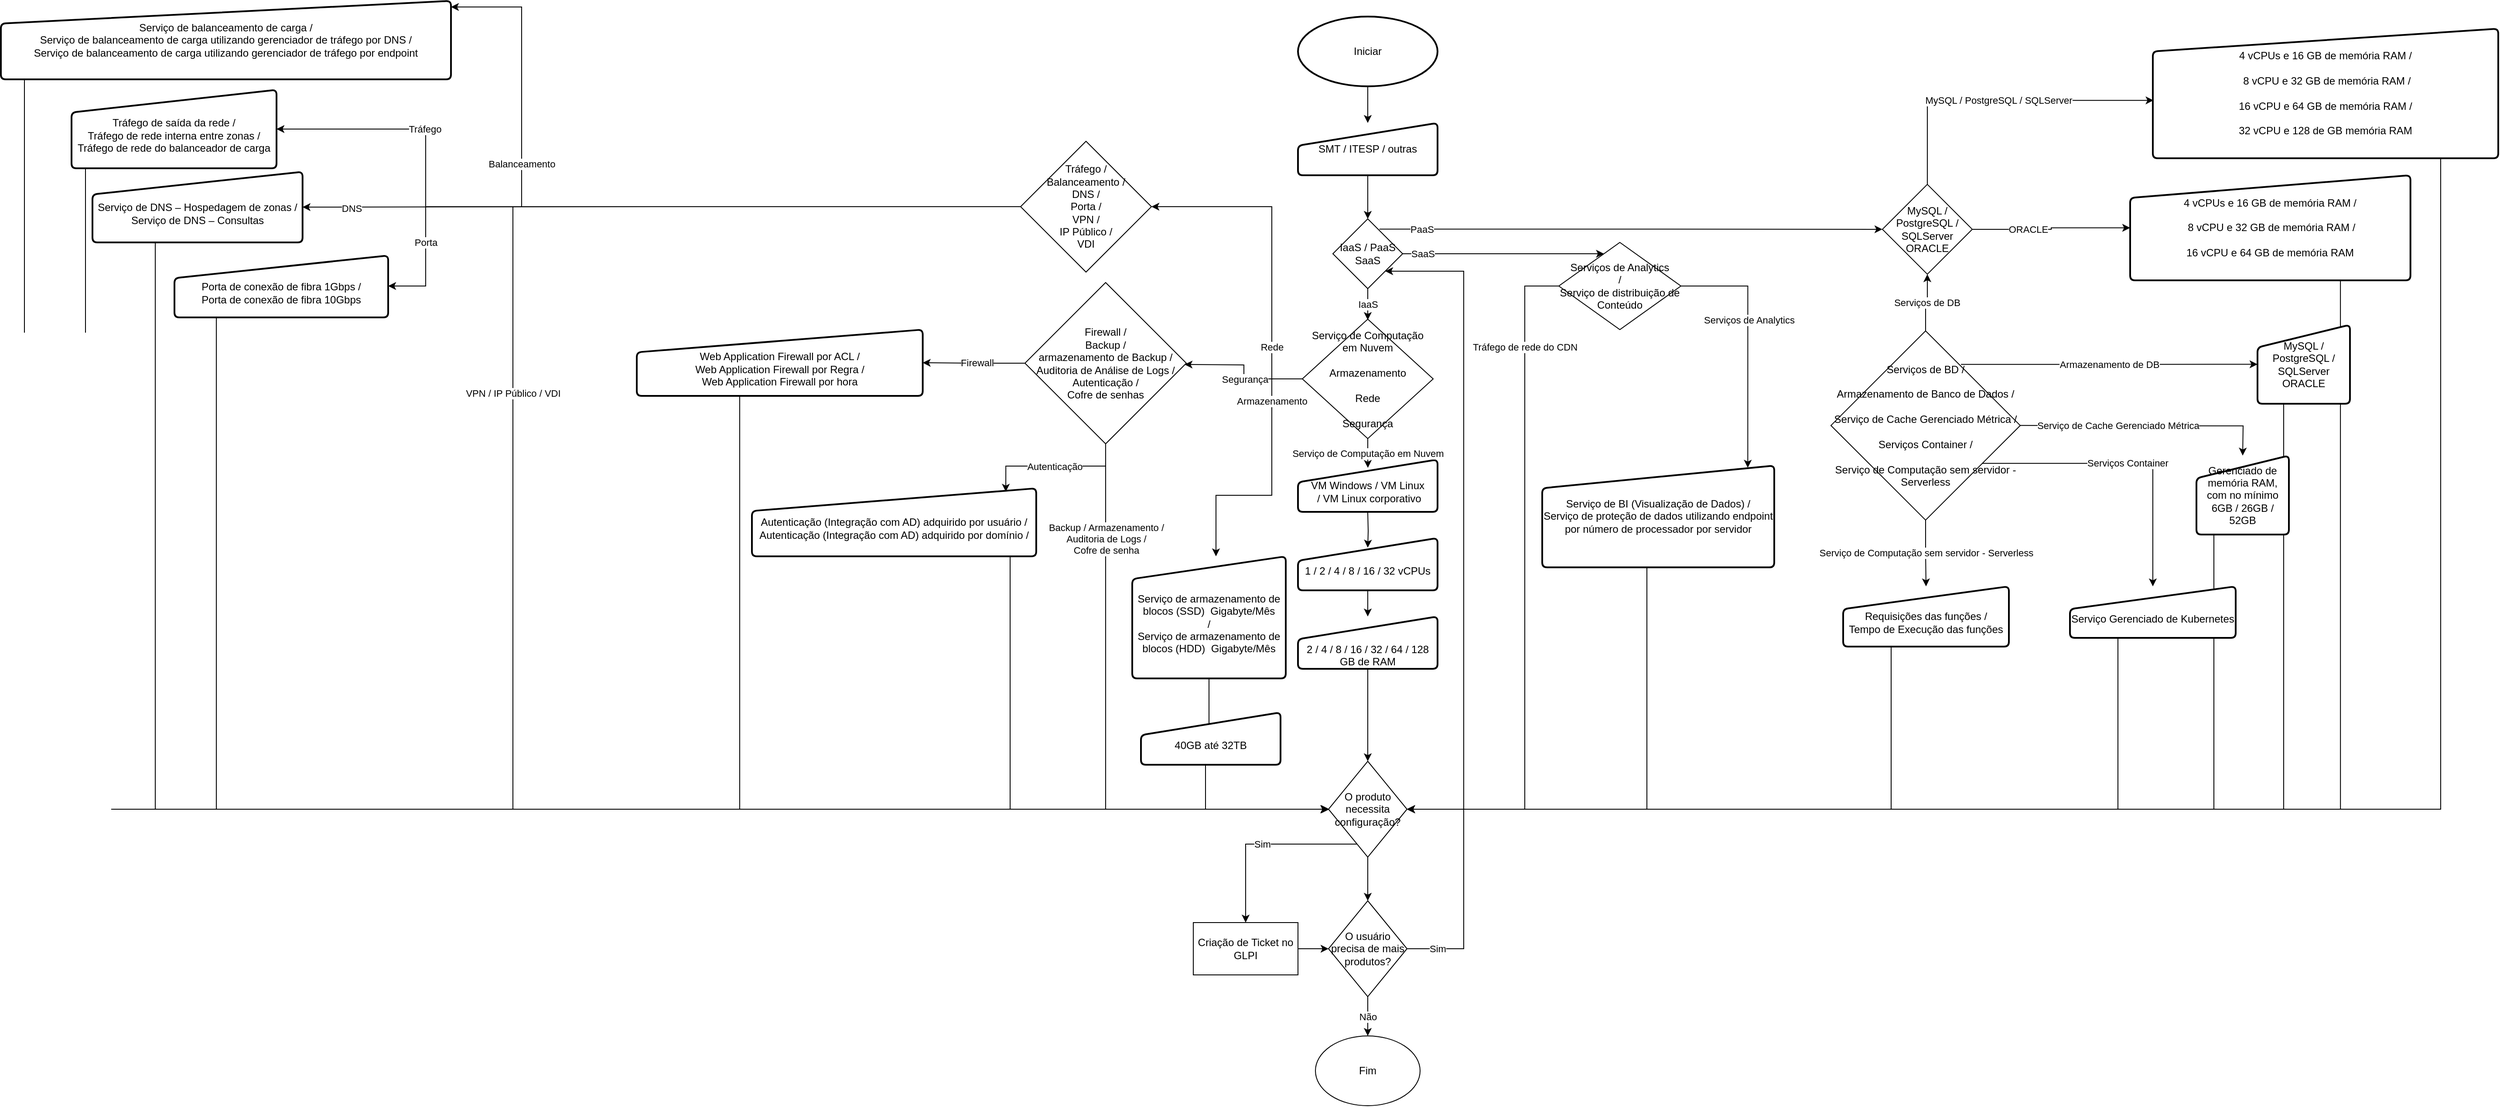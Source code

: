 <mxfile version="22.1.7" type="github">
  <diagram id="C5RBs43oDa-KdzZeNtuy" name="Page-1">
    <mxGraphModel dx="2196" dy="1460" grid="1" gridSize="10" guides="1" tooltips="1" connect="1" arrows="1" fold="1" page="1" pageScale="1" pageWidth="827" pageHeight="1169" background="#FFFFFF" math="0" shadow="0">
      <root>
        <mxCell id="WIyWlLk6GJQsqaUBKTNV-0" />
        <mxCell id="WIyWlLk6GJQsqaUBKTNV-1" parent="WIyWlLk6GJQsqaUBKTNV-0" />
        <mxCell id="rQqBpcI3bK0FMXz7D3o5-1" value="" style="edgeStyle=orthogonalEdgeStyle;rounded=0;orthogonalLoop=1;jettySize=auto;html=1;" parent="WIyWlLk6GJQsqaUBKTNV-1" source="SdO-9JioLkY82yAIHjSf-2" target="rQqBpcI3bK0FMXz7D3o5-0" edge="1">
          <mxGeometry relative="1" as="geometry" />
        </mxCell>
        <mxCell id="SdO-9JioLkY82yAIHjSf-2" value="SMT / ITESP / outras" style="html=1;strokeWidth=2;shape=manualInput;whiteSpace=wrap;rounded=1;size=26;arcSize=11;" parent="WIyWlLk6GJQsqaUBKTNV-1" vertex="1">
          <mxGeometry x="400" y="-17" width="160" height="60" as="geometry" />
        </mxCell>
        <mxCell id="ixGKhtHov63onsKk2bWm-3" value="" style="edgeStyle=orthogonalEdgeStyle;rounded=0;orthogonalLoop=1;jettySize=auto;html=1;" parent="WIyWlLk6GJQsqaUBKTNV-1" source="SdO-9JioLkY82yAIHjSf-19" target="SdO-9JioLkY82yAIHjSf-2" edge="1">
          <mxGeometry relative="1" as="geometry" />
        </mxCell>
        <mxCell id="SdO-9JioLkY82yAIHjSf-19" value="Iniciar" style="strokeWidth=2;html=1;shape=mxgraph.flowchart.start_1;whiteSpace=wrap;" parent="WIyWlLk6GJQsqaUBKTNV-1" vertex="1">
          <mxGeometry x="400" y="-139" width="160" height="80" as="geometry" />
        </mxCell>
        <mxCell id="ixGKhtHov63onsKk2bWm-5" value="IaaS " style="edgeStyle=orthogonalEdgeStyle;rounded=0;orthogonalLoop=1;jettySize=auto;html=1;" parent="WIyWlLk6GJQsqaUBKTNV-1" edge="1">
          <mxGeometry relative="1" as="geometry">
            <mxPoint x="480" y="209" as="targetPoint" />
            <mxPoint x="480" y="173" as="sourcePoint" />
          </mxGeometry>
        </mxCell>
        <mxCell id="ixGKhtHov63onsKk2bWm-18" value="&lt;div&gt;SaaS&lt;/div&gt;" style="edgeStyle=orthogonalEdgeStyle;rounded=0;orthogonalLoop=1;jettySize=auto;html=1;exitX=1;exitY=0.5;exitDx=0;exitDy=0;" parent="WIyWlLk6GJQsqaUBKTNV-1" source="rQqBpcI3bK0FMXz7D3o5-0" target="rQqBpcI3bK0FMXz7D3o5-70" edge="1">
          <mxGeometry x="-0.799" relative="1" as="geometry">
            <mxPoint x="560" y="243" as="sourcePoint" />
            <mxPoint x="728.24" y="222.72" as="targetPoint" />
            <Array as="points">
              <mxPoint x="660" y="133" />
              <mxPoint x="660" y="133" />
            </Array>
            <mxPoint as="offset" />
          </mxGeometry>
        </mxCell>
        <mxCell id="ixGKhtHov63onsKk2bWm-9" value="" style="edgeStyle=orthogonalEdgeStyle;rounded=0;orthogonalLoop=1;jettySize=auto;html=1;entryX=0.5;entryY=0.183;entryDx=0;entryDy=0;entryPerimeter=0;" parent="WIyWlLk6GJQsqaUBKTNV-1" target="ixGKhtHov63onsKk2bWm-8" edge="1">
          <mxGeometry relative="1" as="geometry">
            <mxPoint x="480" y="430" as="sourcePoint" />
            <Array as="points" />
          </mxGeometry>
        </mxCell>
        <mxCell id="ixGKhtHov63onsKk2bWm-6" value="&lt;div&gt;&lt;br&gt;&lt;/div&gt;&lt;div&gt;VM Windows / VM Linux&lt;/div&gt;&amp;nbsp;/ VM Linux corporativo" style="html=1;strokeWidth=2;shape=manualInput;whiteSpace=wrap;rounded=1;size=26;arcSize=11;" parent="WIyWlLk6GJQsqaUBKTNV-1" vertex="1">
          <mxGeometry x="400" y="369" width="160" height="60" as="geometry" />
        </mxCell>
        <mxCell id="ixGKhtHov63onsKk2bWm-12" value="" style="edgeStyle=orthogonalEdgeStyle;rounded=0;orthogonalLoop=1;jettySize=auto;html=1;" parent="WIyWlLk6GJQsqaUBKTNV-1" source="ixGKhtHov63onsKk2bWm-8" target="ixGKhtHov63onsKk2bWm-11" edge="1">
          <mxGeometry relative="1" as="geometry" />
        </mxCell>
        <mxCell id="ixGKhtHov63onsKk2bWm-8" value="&lt;div&gt;&lt;br&gt;&lt;/div&gt;&lt;div&gt;1 / 2 / 4 / 8 / 16 / 32 vCPUs&lt;/div&gt;" style="html=1;strokeWidth=2;shape=manualInput;whiteSpace=wrap;rounded=1;size=26;arcSize=11;" parent="WIyWlLk6GJQsqaUBKTNV-1" vertex="1">
          <mxGeometry x="400" y="459" width="160" height="60" as="geometry" />
        </mxCell>
        <mxCell id="ixGKhtHov63onsKk2bWm-14" value="" style="edgeStyle=orthogonalEdgeStyle;rounded=0;orthogonalLoop=1;jettySize=auto;html=1;" parent="WIyWlLk6GJQsqaUBKTNV-1" source="ixGKhtHov63onsKk2bWm-11" target="rQqBpcI3bK0FMXz7D3o5-29" edge="1">
          <mxGeometry relative="1" as="geometry">
            <mxPoint x="480" y="640" as="targetPoint" />
          </mxGeometry>
        </mxCell>
        <mxCell id="ixGKhtHov63onsKk2bWm-11" value="&lt;div&gt;&lt;br&gt;&lt;/div&gt;&lt;div&gt;&lt;br&gt;&lt;/div&gt;&lt;div&gt;2 / 4 / 8 / 16 / 32 / 64 / 128 GB de RAM&lt;/div&gt;" style="html=1;strokeWidth=2;shape=manualInput;whiteSpace=wrap;rounded=1;size=26;arcSize=11;" parent="WIyWlLk6GJQsqaUBKTNV-1" vertex="1">
          <mxGeometry x="400" y="549" width="160" height="60" as="geometry" />
        </mxCell>
        <mxCell id="rQqBpcI3bK0FMXz7D3o5-69" value="&lt;div&gt;PaaS&lt;/div&gt;" style="edgeStyle=orthogonalEdgeStyle;rounded=0;orthogonalLoop=1;jettySize=auto;html=1;entryX=0;entryY=0.5;entryDx=0;entryDy=0;exitX=0.667;exitY=0.147;exitDx=0;exitDy=0;exitPerimeter=0;" parent="WIyWlLk6GJQsqaUBKTNV-1" source="rQqBpcI3bK0FMXz7D3o5-0" target="rQqBpcI3bK0FMXz7D3o5-37" edge="1">
          <mxGeometry x="-0.832" relative="1" as="geometry">
            <mxPoint as="offset" />
          </mxGeometry>
        </mxCell>
        <mxCell id="rQqBpcI3bK0FMXz7D3o5-0" value="IaaS / PaaS SaaS" style="rhombus;whiteSpace=wrap;html=1;" parent="WIyWlLk6GJQsqaUBKTNV-1" vertex="1">
          <mxGeometry x="440" y="93" width="80" height="80" as="geometry" />
        </mxCell>
        <mxCell id="rQqBpcI3bK0FMXz7D3o5-4" value="Serviço de Computação em Nuvem" style="edgeStyle=orthogonalEdgeStyle;rounded=0;orthogonalLoop=1;jettySize=auto;html=1;entryX=0.501;entryY=0.159;entryDx=0;entryDy=0;entryPerimeter=0;" parent="WIyWlLk6GJQsqaUBKTNV-1" source="rQqBpcI3bK0FMXz7D3o5-2" target="ixGKhtHov63onsKk2bWm-6" edge="1">
          <mxGeometry relative="1" as="geometry">
            <mxPoint x="480" y="369" as="targetPoint" />
          </mxGeometry>
        </mxCell>
        <mxCell id="rQqBpcI3bK0FMXz7D3o5-9" value="&lt;div&gt;Armazenamento&lt;/div&gt;" style="edgeStyle=orthogonalEdgeStyle;rounded=0;orthogonalLoop=1;jettySize=auto;html=1;exitX=0;exitY=0.5;exitDx=0;exitDy=0;" parent="WIyWlLk6GJQsqaUBKTNV-1" source="rQqBpcI3bK0FMXz7D3o5-2" target="rQqBpcI3bK0FMXz7D3o5-7" edge="1">
          <mxGeometry x="-0.6" relative="1" as="geometry">
            <Array as="points">
              <mxPoint x="370" y="277" />
              <mxPoint x="370" y="410" />
              <mxPoint x="306" y="410" />
            </Array>
            <mxPoint as="offset" />
          </mxGeometry>
        </mxCell>
        <mxCell id="rQqBpcI3bK0FMXz7D3o5-21" value="Rede" style="edgeStyle=orthogonalEdgeStyle;rounded=0;orthogonalLoop=1;jettySize=auto;html=1;" parent="WIyWlLk6GJQsqaUBKTNV-1" source="rQqBpcI3bK0FMXz7D3o5-2" target="rQqBpcI3bK0FMXz7D3o5-77" edge="1">
          <mxGeometry x="-0.614" relative="1" as="geometry">
            <Array as="points">
              <mxPoint x="370" y="277" />
              <mxPoint x="370" y="79" />
            </Array>
            <mxPoint as="offset" />
            <mxPoint x="235.0" y="39.5" as="targetPoint" />
          </mxGeometry>
        </mxCell>
        <mxCell id="rQqBpcI3bK0FMXz7D3o5-23" value="Segurança" style="edgeStyle=orthogonalEdgeStyle;rounded=0;orthogonalLoop=1;jettySize=auto;html=1;" parent="WIyWlLk6GJQsqaUBKTNV-1" source="rQqBpcI3bK0FMXz7D3o5-2" edge="1">
          <mxGeometry x="-0.118" relative="1" as="geometry">
            <mxPoint x="270" y="260" as="targetPoint" />
            <mxPoint as="offset" />
          </mxGeometry>
        </mxCell>
        <mxCell id="rQqBpcI3bK0FMXz7D3o5-2" value="&lt;div&gt;Serviço de Computação em Nuvem&lt;/div&gt;&lt;div&gt;&lt;br&gt;&lt;/div&gt;&lt;div&gt;Armazenamento&lt;/div&gt;&lt;div&gt;&lt;br&gt;&lt;/div&gt;&lt;div&gt;Rede&lt;/div&gt;&lt;br&gt;Segurança" style="rhombus;whiteSpace=wrap;html=1;" parent="WIyWlLk6GJQsqaUBKTNV-1" vertex="1">
          <mxGeometry x="405" y="208" width="150" height="137" as="geometry" />
        </mxCell>
        <mxCell id="rQqBpcI3bK0FMXz7D3o5-24" style="edgeStyle=orthogonalEdgeStyle;rounded=0;orthogonalLoop=1;jettySize=auto;html=1;exitX=0.5;exitY=1;exitDx=0;exitDy=0;" parent="WIyWlLk6GJQsqaUBKTNV-1" source="rQqBpcI3bK0FMXz7D3o5-7" edge="1">
          <mxGeometry relative="1" as="geometry">
            <mxPoint x="120" y="450" as="sourcePoint" />
            <mxPoint x="435.818" y="770" as="targetPoint" />
            <Array as="points">
              <mxPoint x="298" y="712" />
              <mxPoint x="294" y="712" />
              <mxPoint x="294" y="770" />
            </Array>
          </mxGeometry>
        </mxCell>
        <mxCell id="rQqBpcI3bK0FMXz7D3o5-7" value="&lt;div&gt;&lt;br&gt;&lt;/div&gt;&lt;div&gt;Serviço de armazenamento de blocos (SSD)&amp;nbsp; Gigabyte/Mês&lt;/div&gt;&lt;div&gt;/&lt;/div&gt;Serviço de armazenamento de blocos (HDD)&amp;nbsp; Gigabyte/Mês" style="html=1;strokeWidth=2;shape=manualInput;whiteSpace=wrap;rounded=1;size=26;arcSize=11;" parent="WIyWlLk6GJQsqaUBKTNV-1" vertex="1">
          <mxGeometry x="210" y="480" width="176" height="140" as="geometry" />
        </mxCell>
        <mxCell id="XmgxTsyZIhXRxFOSAVXj-24" style="edgeStyle=orthogonalEdgeStyle;rounded=0;orthogonalLoop=1;jettySize=auto;html=1;" parent="WIyWlLk6GJQsqaUBKTNV-1" source="rQqBpcI3bK0FMXz7D3o5-13" target="XmgxTsyZIhXRxFOSAVXj-23" edge="1">
          <mxGeometry relative="1" as="geometry" />
        </mxCell>
        <mxCell id="rQqBpcI3bK0FMXz7D3o5-13" value="Criação de Ticket no GLPI" style="rounded=0;whiteSpace=wrap;html=1;" parent="WIyWlLk6GJQsqaUBKTNV-1" vertex="1">
          <mxGeometry x="280" y="900" width="120" height="60" as="geometry" />
        </mxCell>
        <mxCell id="rQqBpcI3bK0FMXz7D3o5-15" value="&lt;div&gt;Fim&lt;/div&gt;" style="ellipse;whiteSpace=wrap;html=1;" parent="WIyWlLk6GJQsqaUBKTNV-1" vertex="1">
          <mxGeometry x="420" y="1030" width="120" height="80" as="geometry" />
        </mxCell>
        <mxCell id="rQqBpcI3bK0FMXz7D3o5-25" value="&lt;div&gt;Backup / Armazenamento /&lt;/div&gt;&lt;div&gt;Auditoria de Logs /&lt;/div&gt;&lt;div&gt;Cofre de senha&lt;/div&gt;" style="edgeStyle=orthogonalEdgeStyle;rounded=0;orthogonalLoop=1;jettySize=auto;html=1;exitX=0.5;exitY=1;exitDx=0;exitDy=0;" parent="WIyWlLk6GJQsqaUBKTNV-1" source="XmgxTsyZIhXRxFOSAVXj-13" edge="1">
          <mxGeometry x="-0.677" relative="1" as="geometry">
            <mxPoint x="70" y="372.0" as="sourcePoint" />
            <mxPoint x="435.818" y="770" as="targetPoint" />
            <Array as="points">
              <mxPoint x="180" y="770" />
            </Array>
            <mxPoint as="offset" />
          </mxGeometry>
        </mxCell>
        <mxCell id="XmgxTsyZIhXRxFOSAVXj-18" style="edgeStyle=orthogonalEdgeStyle;rounded=0;orthogonalLoop=1;jettySize=auto;html=1;entryX=0;entryY=0.5;entryDx=0;entryDy=0;" parent="WIyWlLk6GJQsqaUBKTNV-1" source="rQqBpcI3bK0FMXz7D3o5-22" target="rQqBpcI3bK0FMXz7D3o5-29" edge="1">
          <mxGeometry relative="1" as="geometry">
            <Array as="points">
              <mxPoint x="70" y="770" />
            </Array>
          </mxGeometry>
        </mxCell>
        <mxCell id="rQqBpcI3bK0FMXz7D3o5-22" value="&lt;div&gt;&lt;br&gt;&lt;/div&gt;&lt;div&gt;Autenticação (Integração com AD) adquirido por usuário /&lt;/div&gt;Autenticação (Integração com AD) adquirido por domínio /" style="html=1;strokeWidth=2;shape=manualInput;whiteSpace=wrap;rounded=1;size=26;arcSize=11;" parent="WIyWlLk6GJQsqaUBKTNV-1" vertex="1">
          <mxGeometry x="-226" y="402" width="325.93" height="78" as="geometry" />
        </mxCell>
        <mxCell id="XmgxTsyZIhXRxFOSAVXj-22" value="Sim" style="edgeStyle=orthogonalEdgeStyle;rounded=0;orthogonalLoop=1;jettySize=auto;html=1;" parent="WIyWlLk6GJQsqaUBKTNV-1" source="rQqBpcI3bK0FMXz7D3o5-29" target="rQqBpcI3bK0FMXz7D3o5-13" edge="1">
          <mxGeometry relative="1" as="geometry">
            <Array as="points">
              <mxPoint x="340" y="810" />
            </Array>
          </mxGeometry>
        </mxCell>
        <mxCell id="XmgxTsyZIhXRxFOSAVXj-25" style="edgeStyle=orthogonalEdgeStyle;rounded=0;orthogonalLoop=1;jettySize=auto;html=1;" parent="WIyWlLk6GJQsqaUBKTNV-1" source="rQqBpcI3bK0FMXz7D3o5-29" target="XmgxTsyZIhXRxFOSAVXj-23" edge="1">
          <mxGeometry relative="1" as="geometry" />
        </mxCell>
        <mxCell id="rQqBpcI3bK0FMXz7D3o5-29" value="O produto necessita configuração?&lt;br&gt;" style="rhombus;whiteSpace=wrap;html=1;" parent="WIyWlLk6GJQsqaUBKTNV-1" vertex="1">
          <mxGeometry x="435" y="715" width="90" height="110" as="geometry" />
        </mxCell>
        <mxCell id="rQqBpcI3bK0FMXz7D3o5-33" value="Serviços de DB" style="edgeStyle=orthogonalEdgeStyle;rounded=0;orthogonalLoop=1;jettySize=auto;html=1;" parent="WIyWlLk6GJQsqaUBKTNV-1" source="rQqBpcI3bK0FMXz7D3o5-32" target="rQqBpcI3bK0FMXz7D3o5-37" edge="1">
          <mxGeometry x="0.002" relative="1" as="geometry">
            <mxPoint x="1070" y="106.45" as="targetPoint" />
            <mxPoint as="offset" />
          </mxGeometry>
        </mxCell>
        <mxCell id="rQqBpcI3bK0FMXz7D3o5-56" value="Armazenamento de DB" style="edgeStyle=orthogonalEdgeStyle;rounded=0;orthogonalLoop=1;jettySize=auto;html=1;exitX=0.687;exitY=0.177;exitDx=0;exitDy=0;exitPerimeter=0;" parent="WIyWlLk6GJQsqaUBKTNV-1" source="rQqBpcI3bK0FMXz7D3o5-32" target="rQqBpcI3bK0FMXz7D3o5-54" edge="1">
          <mxGeometry relative="1" as="geometry" />
        </mxCell>
        <mxCell id="rQqBpcI3bK0FMXz7D3o5-58" value="Serviço de Cache Gerenciado Métrica" style="edgeStyle=orthogonalEdgeStyle;rounded=0;orthogonalLoop=1;jettySize=auto;html=1;entryX=0.5;entryY=0;entryDx=0;entryDy=0;" parent="WIyWlLk6GJQsqaUBKTNV-1" edge="1">
          <mxGeometry x="-0.226" relative="1" as="geometry">
            <mxPoint x="1227.971" y="329.921" as="sourcePoint" />
            <mxPoint x="1483.0" y="364.45" as="targetPoint" />
            <mxPoint as="offset" />
          </mxGeometry>
        </mxCell>
        <mxCell id="rQqBpcI3bK0FMXz7D3o5-61" value="Serviço de Computação sem servidor - Serverless " style="edgeStyle=orthogonalEdgeStyle;rounded=0;orthogonalLoop=1;jettySize=auto;html=1;entryX=0.5;entryY=0;entryDx=0;entryDy=0;" parent="WIyWlLk6GJQsqaUBKTNV-1" source="rQqBpcI3bK0FMXz7D3o5-32" target="rQqBpcI3bK0FMXz7D3o5-59" edge="1">
          <mxGeometry relative="1" as="geometry" />
        </mxCell>
        <mxCell id="rQqBpcI3bK0FMXz7D3o5-64" value="Serviços Container" style="edgeStyle=orthogonalEdgeStyle;rounded=0;orthogonalLoop=1;jettySize=auto;html=1;exitX=0.779;exitY=0.7;exitDx=0;exitDy=0;exitPerimeter=0;" parent="WIyWlLk6GJQsqaUBKTNV-1" source="rQqBpcI3bK0FMXz7D3o5-32" target="rQqBpcI3bK0FMXz7D3o5-63" edge="1">
          <mxGeometry relative="1" as="geometry" />
        </mxCell>
        <mxCell id="rQqBpcI3bK0FMXz7D3o5-32" value="&lt;div&gt;Serviços de BD /&lt;br&gt;&lt;/div&gt;&lt;div&gt;&lt;br&gt;&lt;/div&gt;&lt;div&gt;Armazenamento de Banco de Dados /&lt;/div&gt;&lt;div&gt;&lt;br&gt;&lt;/div&gt;&lt;div&gt;Serviço de Cache Gerenciado Métrica /&lt;/div&gt;&lt;div&gt;&lt;br&gt;&lt;/div&gt;&lt;div&gt;Serviços Container /&lt;/div&gt;&lt;div&gt;&lt;br&gt;&lt;/div&gt;&lt;div&gt;Serviço de Computação sem servidor - Serverless &lt;br&gt;&lt;/div&gt;" style="rhombus;whiteSpace=wrap;html=1;" parent="WIyWlLk6GJQsqaUBKTNV-1" vertex="1">
          <mxGeometry x="1011" y="221.45" width="217" height="217" as="geometry" />
        </mxCell>
        <mxCell id="rQqBpcI3bK0FMXz7D3o5-42" style="edgeStyle=orthogonalEdgeStyle;rounded=0;orthogonalLoop=1;jettySize=auto;html=1;" parent="WIyWlLk6GJQsqaUBKTNV-1" target="rQqBpcI3bK0FMXz7D3o5-29" edge="1">
          <mxGeometry relative="1" as="geometry">
            <mxPoint x="1595.067" y="70" as="sourcePoint" />
            <mxPoint x="775" y="770" as="targetPoint" />
            <Array as="points">
              <mxPoint x="1595" y="770" />
            </Array>
          </mxGeometry>
        </mxCell>
        <mxCell id="rQqBpcI3bK0FMXz7D3o5-35" value="&lt;div&gt;4 vCPUs e 16 GB de memória RAM /&lt;/div&gt;&lt;div&gt;&lt;br&gt;&lt;/div&gt;&lt;div&gt;&amp;nbsp;8 vCPU e 32 GB de memória RAM /&lt;/div&gt;&lt;div&gt;&lt;br&gt;&lt;/div&gt;&lt;div&gt;16 vCPU e 64 GB de memória RAM&lt;br&gt;&lt;/div&gt;" style="html=1;strokeWidth=2;shape=manualInput;whiteSpace=wrap;rounded=1;size=26;arcSize=11;" parent="WIyWlLk6GJQsqaUBKTNV-1" vertex="1">
          <mxGeometry x="1354" y="42.95" width="321.34" height="120.5" as="geometry" />
        </mxCell>
        <mxCell id="rQqBpcI3bK0FMXz7D3o5-43" style="edgeStyle=orthogonalEdgeStyle;rounded=0;orthogonalLoop=1;jettySize=auto;html=1;" parent="WIyWlLk6GJQsqaUBKTNV-1" target="rQqBpcI3bK0FMXz7D3o5-29" edge="1">
          <mxGeometry relative="1" as="geometry">
            <mxPoint x="1710" y="-70" as="sourcePoint" />
            <mxPoint x="675" y="770" as="targetPoint" />
            <Array as="points">
              <mxPoint x="1710" y="770" />
            </Array>
          </mxGeometry>
        </mxCell>
        <mxCell id="rQqBpcI3bK0FMXz7D3o5-36" value="&lt;div&gt;4 vCPUs e 16 GB de memória RAM /&lt;/div&gt;&lt;div&gt;&lt;br&gt;&lt;/div&gt;&lt;div&gt;&amp;nbsp;8 vCPU e 32 GB de memória RAM /&lt;/div&gt;&lt;div&gt;&lt;br&gt;&lt;/div&gt;&lt;div&gt;16 vCPU e 64 GB de memória RAM /&lt;/div&gt;&lt;div&gt;&lt;br&gt;&lt;/div&gt;&lt;div&gt;32 vCPU e 128 de GB memória RAM&lt;br&gt;&lt;/div&gt;" style="html=1;strokeWidth=2;shape=manualInput;whiteSpace=wrap;rounded=1;size=26;arcSize=11;" parent="WIyWlLk6GJQsqaUBKTNV-1" vertex="1">
          <mxGeometry x="1380" y="-125.05" width="396" height="148.5" as="geometry" />
        </mxCell>
        <mxCell id="rQqBpcI3bK0FMXz7D3o5-39" value="ORACLE" style="edgeStyle=orthogonalEdgeStyle;rounded=0;orthogonalLoop=1;jettySize=auto;html=1;" parent="WIyWlLk6GJQsqaUBKTNV-1" source="rQqBpcI3bK0FMXz7D3o5-37" target="rQqBpcI3bK0FMXz7D3o5-35" edge="1">
          <mxGeometry x="-0.295" relative="1" as="geometry">
            <mxPoint as="offset" />
          </mxGeometry>
        </mxCell>
        <mxCell id="rQqBpcI3bK0FMXz7D3o5-40" value="MySQL / PostgreSQL / SQLServer" style="edgeStyle=orthogonalEdgeStyle;rounded=0;orthogonalLoop=1;jettySize=auto;html=1;entryX=0.002;entryY=0.553;entryDx=0;entryDy=0;entryPerimeter=0;exitX=0.5;exitY=0;exitDx=0;exitDy=0;" parent="WIyWlLk6GJQsqaUBKTNV-1" source="rQqBpcI3bK0FMXz7D3o5-37" target="rQqBpcI3bK0FMXz7D3o5-36" edge="1">
          <mxGeometry relative="1" as="geometry" />
        </mxCell>
        <mxCell id="rQqBpcI3bK0FMXz7D3o5-37" value="&lt;div&gt;MySQL /&lt;/div&gt;&lt;div&gt;PostgreSQL / &lt;br&gt;&lt;/div&gt;&lt;div&gt;SQLServer&lt;/div&gt;&lt;div&gt;ORACLE&lt;br&gt;&lt;/div&gt;" style="rhombus;whiteSpace=wrap;html=1;" parent="WIyWlLk6GJQsqaUBKTNV-1" vertex="1">
          <mxGeometry x="1070" y="53.45" width="103" height="103" as="geometry" />
        </mxCell>
        <mxCell id="rQqBpcI3bK0FMXz7D3o5-68" style="edgeStyle=orthogonalEdgeStyle;rounded=0;orthogonalLoop=1;jettySize=auto;html=1;entryX=1;entryY=0.5;entryDx=0;entryDy=0;" parent="WIyWlLk6GJQsqaUBKTNV-1" source="rQqBpcI3bK0FMXz7D3o5-54" target="rQqBpcI3bK0FMXz7D3o5-29" edge="1">
          <mxGeometry relative="1" as="geometry">
            <Array as="points">
              <mxPoint x="1530" y="770" />
            </Array>
          </mxGeometry>
        </mxCell>
        <mxCell id="rQqBpcI3bK0FMXz7D3o5-54" value="&lt;div&gt;MySQL /&lt;/div&gt;&lt;div&gt;PostgreSQL / &lt;br&gt;&lt;/div&gt;&lt;div&gt;SQLServer&lt;/div&gt;&lt;div&gt;ORACLE&lt;br&gt;&lt;/div&gt;" style="html=1;strokeWidth=2;shape=manualInput;whiteSpace=wrap;rounded=1;size=26;arcSize=11;" parent="WIyWlLk6GJQsqaUBKTNV-1" vertex="1">
          <mxGeometry x="1500" y="214.45" width="106" height="90.5" as="geometry" />
        </mxCell>
        <mxCell id="rQqBpcI3bK0FMXz7D3o5-67" style="edgeStyle=orthogonalEdgeStyle;rounded=0;orthogonalLoop=1;jettySize=auto;html=1;entryX=1;entryY=0.5;entryDx=0;entryDy=0;" parent="WIyWlLk6GJQsqaUBKTNV-1" source="rQqBpcI3bK0FMXz7D3o5-57" target="rQqBpcI3bK0FMXz7D3o5-29" edge="1">
          <mxGeometry relative="1" as="geometry">
            <Array as="points">
              <mxPoint x="1450" y="770" />
            </Array>
          </mxGeometry>
        </mxCell>
        <mxCell id="rQqBpcI3bK0FMXz7D3o5-57" value="Gerenciado de memória RAM, com no mínimo 6GB / 26GB / 52GB" style="html=1;strokeWidth=2;shape=manualInput;whiteSpace=wrap;rounded=1;size=26;arcSize=11;" parent="WIyWlLk6GJQsqaUBKTNV-1" vertex="1">
          <mxGeometry x="1430" y="364.45" width="106" height="90.5" as="geometry" />
        </mxCell>
        <mxCell id="rQqBpcI3bK0FMXz7D3o5-65" style="edgeStyle=orthogonalEdgeStyle;rounded=0;orthogonalLoop=1;jettySize=auto;html=1;entryX=1;entryY=0.5;entryDx=0;entryDy=0;" parent="WIyWlLk6GJQsqaUBKTNV-1" source="rQqBpcI3bK0FMXz7D3o5-59" target="rQqBpcI3bK0FMXz7D3o5-29" edge="1">
          <mxGeometry relative="1" as="geometry">
            <Array as="points">
              <mxPoint x="1080" y="770" />
            </Array>
          </mxGeometry>
        </mxCell>
        <mxCell id="rQqBpcI3bK0FMXz7D3o5-59" value="&lt;div&gt;&lt;br&gt;&lt;/div&gt;&lt;div&gt;Requisições das funções /&lt;/div&gt;Tempo de Execução das funções" style="html=1;strokeWidth=2;shape=manualInput;whiteSpace=wrap;rounded=1;size=26;arcSize=11;" parent="WIyWlLk6GJQsqaUBKTNV-1" vertex="1">
          <mxGeometry x="1025" y="514.45" width="190" height="69" as="geometry" />
        </mxCell>
        <mxCell id="rQqBpcI3bK0FMXz7D3o5-66" style="edgeStyle=orthogonalEdgeStyle;rounded=0;orthogonalLoop=1;jettySize=auto;html=1;entryX=1;entryY=0.5;entryDx=0;entryDy=0;" parent="WIyWlLk6GJQsqaUBKTNV-1" source="rQqBpcI3bK0FMXz7D3o5-63" target="rQqBpcI3bK0FMXz7D3o5-29" edge="1">
          <mxGeometry relative="1" as="geometry">
            <Array as="points">
              <mxPoint x="1340" y="770" />
            </Array>
          </mxGeometry>
        </mxCell>
        <mxCell id="rQqBpcI3bK0FMXz7D3o5-63" value="&lt;div&gt;&lt;br&gt;&lt;/div&gt;&lt;div&gt;Serviço Gerenciado de Kubernetes&lt;/div&gt;" style="html=1;strokeWidth=2;shape=manualInput;whiteSpace=wrap;rounded=1;size=26;arcSize=11;" parent="WIyWlLk6GJQsqaUBKTNV-1" vertex="1">
          <mxGeometry x="1285" y="514.45" width="190" height="59" as="geometry" />
        </mxCell>
        <mxCell id="rQqBpcI3bK0FMXz7D3o5-70" value="&lt;div&gt;Serviços de Analytics&lt;br&gt;&lt;/div&gt;&lt;div&gt;/&lt;br&gt;&lt;/div&gt;&lt;div&gt;Serviço de distribuição de Conteúdo&lt;br&gt;&lt;/div&gt;" style="rhombus;whiteSpace=wrap;html=1;" parent="WIyWlLk6GJQsqaUBKTNV-1" vertex="1">
          <mxGeometry x="699" y="120" width="140" height="100" as="geometry" />
        </mxCell>
        <mxCell id="rQqBpcI3bK0FMXz7D3o5-75" value="Tráfego de rede do CDN" style="edgeStyle=orthogonalEdgeStyle;rounded=0;orthogonalLoop=1;jettySize=auto;html=1;entryX=1;entryY=0.5;entryDx=0;entryDy=0;exitX=0;exitY=0.5;exitDx=0;exitDy=0;" parent="WIyWlLk6GJQsqaUBKTNV-1" source="rQqBpcI3bK0FMXz7D3o5-70" target="rQqBpcI3bK0FMXz7D3o5-29" edge="1">
          <mxGeometry x="-0.719" relative="1" as="geometry">
            <Array as="points">
              <mxPoint x="660" y="170" />
              <mxPoint x="660" y="770" />
            </Array>
            <mxPoint x="660" y="330" as="sourcePoint" />
            <mxPoint as="offset" />
          </mxGeometry>
        </mxCell>
        <mxCell id="rQqBpcI3bK0FMXz7D3o5-76" style="edgeStyle=orthogonalEdgeStyle;rounded=0;orthogonalLoop=1;jettySize=auto;html=1;entryX=1;entryY=0.5;entryDx=0;entryDy=0;" parent="WIyWlLk6GJQsqaUBKTNV-1" source="rQqBpcI3bK0FMXz7D3o5-73" target="rQqBpcI3bK0FMXz7D3o5-29" edge="1">
          <mxGeometry relative="1" as="geometry">
            <Array as="points">
              <mxPoint x="800" y="770" />
            </Array>
          </mxGeometry>
        </mxCell>
        <mxCell id="rQqBpcI3bK0FMXz7D3o5-73" value="Serviço de BI (Visualização de Dados) /&lt;br&gt;Serviço de proteção de dados utilizando endpoint por número de processador por servidor" style="html=1;strokeWidth=2;shape=manualInput;whiteSpace=wrap;rounded=1;size=26;arcSize=11;" parent="WIyWlLk6GJQsqaUBKTNV-1" vertex="1">
          <mxGeometry x="680" y="375.91" width="266" height="116.77" as="geometry" />
        </mxCell>
        <mxCell id="rQqBpcI3bK0FMXz7D3o5-74" value="Serviços de Analytics" style="edgeStyle=orthogonalEdgeStyle;rounded=0;orthogonalLoop=1;jettySize=auto;html=1;entryX=0.886;entryY=0.021;entryDx=0;entryDy=0;entryPerimeter=0;exitX=1;exitY=0.5;exitDx=0;exitDy=0;" parent="WIyWlLk6GJQsqaUBKTNV-1" source="rQqBpcI3bK0FMXz7D3o5-70" target="rQqBpcI3bK0FMXz7D3o5-73" edge="1">
          <mxGeometry x="-0.191" y="1" relative="1" as="geometry">
            <mxPoint as="offset" />
          </mxGeometry>
        </mxCell>
        <mxCell id="XmgxTsyZIhXRxFOSAVXj-4" value="Tráfego" style="edgeStyle=orthogonalEdgeStyle;rounded=0;orthogonalLoop=1;jettySize=auto;html=1;entryX=1;entryY=0.5;entryDx=0;entryDy=0;" parent="WIyWlLk6GJQsqaUBKTNV-1" source="rQqBpcI3bK0FMXz7D3o5-77" target="XmgxTsyZIhXRxFOSAVXj-0" edge="1">
          <mxGeometry x="0.64" relative="1" as="geometry">
            <Array as="points">
              <mxPoint x="-600" y="79" />
              <mxPoint x="-600" y="-10" />
            </Array>
            <mxPoint as="offset" />
          </mxGeometry>
        </mxCell>
        <mxCell id="XmgxTsyZIhXRxFOSAVXj-5" value="Balanceamento" style="edgeStyle=orthogonalEdgeStyle;rounded=0;orthogonalLoop=1;jettySize=auto;html=1;" parent="WIyWlLk6GJQsqaUBKTNV-1" source="rQqBpcI3bK0FMXz7D3o5-77" target="XmgxTsyZIhXRxFOSAVXj-1" edge="1">
          <mxGeometry x="0.408" relative="1" as="geometry">
            <mxPoint x="-500" y="-150" as="targetPoint" />
            <Array as="points">
              <mxPoint x="-490" y="79" />
              <mxPoint x="-490" y="-150" />
            </Array>
            <mxPoint as="offset" />
          </mxGeometry>
        </mxCell>
        <mxCell id="XmgxTsyZIhXRxFOSAVXj-6" value="DNS" style="edgeStyle=orthogonalEdgeStyle;rounded=0;orthogonalLoop=1;jettySize=auto;html=1;entryX=1;entryY=0.5;entryDx=0;entryDy=0;" parent="WIyWlLk6GJQsqaUBKTNV-1" source="rQqBpcI3bK0FMXz7D3o5-77" target="XmgxTsyZIhXRxFOSAVXj-2" edge="1">
          <mxGeometry x="0.865" relative="1" as="geometry">
            <mxPoint y="1" as="offset" />
          </mxGeometry>
        </mxCell>
        <mxCell id="XmgxTsyZIhXRxFOSAVXj-7" value="Porta" style="edgeStyle=orthogonalEdgeStyle;rounded=0;orthogonalLoop=1;jettySize=auto;html=1;" parent="WIyWlLk6GJQsqaUBKTNV-1" source="rQqBpcI3bK0FMXz7D3o5-77" target="XmgxTsyZIhXRxFOSAVXj-3" edge="1">
          <mxGeometry x="0.772" relative="1" as="geometry">
            <Array as="points">
              <mxPoint x="-600" y="79" />
              <mxPoint x="-600" y="170" />
            </Array>
            <mxPoint as="offset" />
          </mxGeometry>
        </mxCell>
        <mxCell id="XmgxTsyZIhXRxFOSAVXj-8" value="VPN / IP Público / VDI" style="edgeStyle=orthogonalEdgeStyle;rounded=0;orthogonalLoop=1;jettySize=auto;html=1;entryX=0;entryY=0.5;entryDx=0;entryDy=0;" parent="WIyWlLk6GJQsqaUBKTNV-1" source="rQqBpcI3bK0FMXz7D3o5-77" target="rQqBpcI3bK0FMXz7D3o5-29" edge="1">
          <mxGeometry x="-0.279" relative="1" as="geometry">
            <mxPoint x="-130" y="280.0" as="targetPoint" />
            <Array as="points">
              <mxPoint x="-500" y="79" />
              <mxPoint x="-500" y="770" />
            </Array>
            <mxPoint as="offset" />
          </mxGeometry>
        </mxCell>
        <mxCell id="rQqBpcI3bK0FMXz7D3o5-77" value="&lt;div&gt;Tráfego /&lt;/div&gt;&lt;div&gt;Balanceamento /&lt;/div&gt;&lt;div&gt;DNS /&lt;br&gt;&lt;/div&gt;&lt;div&gt;Porta /&lt;/div&gt;&lt;div&gt;VPN /&lt;/div&gt;&lt;div&gt;IP Público /&lt;/div&gt;&lt;div&gt;VDI&lt;br&gt;&lt;/div&gt;" style="rhombus;whiteSpace=wrap;html=1;" parent="WIyWlLk6GJQsqaUBKTNV-1" vertex="1">
          <mxGeometry x="82" y="4" width="150" height="150" as="geometry" />
        </mxCell>
        <mxCell id="XmgxTsyZIhXRxFOSAVXj-12" style="edgeStyle=orthogonalEdgeStyle;rounded=0;orthogonalLoop=1;jettySize=auto;html=1;" parent="WIyWlLk6GJQsqaUBKTNV-1" source="XmgxTsyZIhXRxFOSAVXj-0" target="rQqBpcI3bK0FMXz7D3o5-29" edge="1">
          <mxGeometry relative="1" as="geometry">
            <mxPoint x="-310" y="770" as="targetPoint" />
            <Array as="points">
              <mxPoint x="-990" y="770" />
            </Array>
          </mxGeometry>
        </mxCell>
        <mxCell id="XmgxTsyZIhXRxFOSAVXj-0" value="&lt;div align=&quot;center&quot;&gt;&lt;br&gt;&lt;/div&gt;&lt;div align=&quot;center&quot;&gt;Tráfego de saída da rede /&lt;br&gt;Tráfego de rede interna entre zonas /&lt;br&gt;Tráfego de rede do balanceador de carga&lt;br&gt;&lt;/div&gt;" style="html=1;strokeWidth=2;shape=manualInput;whiteSpace=wrap;rounded=1;size=26;arcSize=11;align=center;" parent="WIyWlLk6GJQsqaUBKTNV-1" vertex="1">
          <mxGeometry x="-1006" y="-55" width="235" height="90" as="geometry" />
        </mxCell>
        <mxCell id="XmgxTsyZIhXRxFOSAVXj-11" style="edgeStyle=orthogonalEdgeStyle;rounded=0;orthogonalLoop=1;jettySize=auto;html=1;entryX=0;entryY=0.5;entryDx=0;entryDy=0;" parent="WIyWlLk6GJQsqaUBKTNV-1" source="XmgxTsyZIhXRxFOSAVXj-1" target="rQqBpcI3bK0FMXz7D3o5-29" edge="1">
          <mxGeometry relative="1" as="geometry">
            <mxPoint x="110" y="770" as="targetPoint" />
            <Array as="points">
              <mxPoint x="-1060" y="770" />
            </Array>
          </mxGeometry>
        </mxCell>
        <mxCell id="XmgxTsyZIhXRxFOSAVXj-1" value="Serviço de balanceamento de carga /&lt;br&gt;Serviço de balanceamento de carga utilizando gerenciador de tráfego por DNS /&lt;br&gt;Serviço de balanceamento de carga utilizando gerenciador de tráfego por endpoint" style="html=1;strokeWidth=2;shape=manualInput;whiteSpace=wrap;rounded=1;size=26;arcSize=11;align=center;" parent="WIyWlLk6GJQsqaUBKTNV-1" vertex="1">
          <mxGeometry x="-1087" y="-157" width="516" height="90" as="geometry" />
        </mxCell>
        <mxCell id="XmgxTsyZIhXRxFOSAVXj-10" style="edgeStyle=orthogonalEdgeStyle;rounded=0;orthogonalLoop=1;jettySize=auto;html=1;" parent="WIyWlLk6GJQsqaUBKTNV-1" source="XmgxTsyZIhXRxFOSAVXj-2" target="rQqBpcI3bK0FMXz7D3o5-29" edge="1">
          <mxGeometry relative="1" as="geometry">
            <mxPoint x="130" y="770" as="targetPoint" />
            <Array as="points">
              <mxPoint x="-910" y="770" />
            </Array>
          </mxGeometry>
        </mxCell>
        <mxCell id="XmgxTsyZIhXRxFOSAVXj-2" value="&lt;div&gt;&lt;br&gt;&lt;/div&gt;&lt;div&gt;Serviço de DNS – Hospedagem de zonas /&lt;/div&gt;Serviço de DNS – Consultas" style="html=1;strokeWidth=2;shape=manualInput;whiteSpace=wrap;rounded=1;size=26;arcSize=11;" parent="WIyWlLk6GJQsqaUBKTNV-1" vertex="1">
          <mxGeometry x="-982" y="39" width="240.86" height="81" as="geometry" />
        </mxCell>
        <mxCell id="XmgxTsyZIhXRxFOSAVXj-9" style="edgeStyle=orthogonalEdgeStyle;rounded=0;orthogonalLoop=1;jettySize=auto;html=1;entryX=0;entryY=0.5;entryDx=0;entryDy=0;" parent="WIyWlLk6GJQsqaUBKTNV-1" source="XmgxTsyZIhXRxFOSAVXj-3" target="rQqBpcI3bK0FMXz7D3o5-29" edge="1">
          <mxGeometry relative="1" as="geometry">
            <mxPoint x="350" y="740" as="targetPoint" />
            <Array as="points">
              <mxPoint x="-840" y="770" />
            </Array>
          </mxGeometry>
        </mxCell>
        <mxCell id="XmgxTsyZIhXRxFOSAVXj-3" value="&lt;div&gt;&lt;br&gt;&lt;/div&gt;&lt;div&gt;Porta de conexão de fibra 1Gbps /&lt;/div&gt;Porta de conexão de fibra 10Gbps" style="html=1;strokeWidth=2;shape=manualInput;whiteSpace=wrap;rounded=1;size=26;arcSize=11;" parent="WIyWlLk6GJQsqaUBKTNV-1" vertex="1">
          <mxGeometry x="-888" y="135" width="245" height="71" as="geometry" />
        </mxCell>
        <mxCell id="XmgxTsyZIhXRxFOSAVXj-15" value="Firewall" style="edgeStyle=orthogonalEdgeStyle;rounded=0;orthogonalLoop=1;jettySize=auto;html=1;" parent="WIyWlLk6GJQsqaUBKTNV-1" source="XmgxTsyZIhXRxFOSAVXj-13" target="XmgxTsyZIhXRxFOSAVXj-14" edge="1">
          <mxGeometry x="-0.06" y="-1" relative="1" as="geometry">
            <mxPoint as="offset" />
          </mxGeometry>
        </mxCell>
        <mxCell id="XmgxTsyZIhXRxFOSAVXj-13" value="&lt;div&gt;Firewall /&lt;/div&gt;&lt;div&gt;Backup /&lt;/div&gt;&lt;div&gt;armazenamento de Backup /&lt;/div&gt;&lt;div&gt;Auditoria de Análise de Logs /&lt;br&gt;&lt;/div&gt;&lt;div&gt;Autenticação /&lt;/div&gt;&lt;div&gt;Cofre de senhas&lt;br&gt;&lt;/div&gt;" style="rhombus;whiteSpace=wrap;html=1;" parent="WIyWlLk6GJQsqaUBKTNV-1" vertex="1">
          <mxGeometry x="87" y="166" width="185" height="185" as="geometry" />
        </mxCell>
        <mxCell id="XmgxTsyZIhXRxFOSAVXj-19" style="edgeStyle=orthogonalEdgeStyle;rounded=0;orthogonalLoop=1;jettySize=auto;html=1;entryX=0;entryY=0.5;entryDx=0;entryDy=0;" parent="WIyWlLk6GJQsqaUBKTNV-1" source="XmgxTsyZIhXRxFOSAVXj-14" target="rQqBpcI3bK0FMXz7D3o5-29" edge="1">
          <mxGeometry relative="1" as="geometry">
            <Array as="points">
              <mxPoint x="-240" y="770" />
            </Array>
          </mxGeometry>
        </mxCell>
        <mxCell id="XmgxTsyZIhXRxFOSAVXj-14" value="&lt;div&gt;&lt;br&gt;&lt;/div&gt;&lt;div&gt;Web Application Firewall por ACL /&lt;/div&gt;Web Application Firewall por Regra /&lt;br&gt;Web Application Firewall por hora" style="html=1;strokeWidth=2;shape=manualInput;whiteSpace=wrap;rounded=1;size=26;arcSize=11;" parent="WIyWlLk6GJQsqaUBKTNV-1" vertex="1">
          <mxGeometry x="-358" y="220" width="327.82" height="76" as="geometry" />
        </mxCell>
        <mxCell id="XmgxTsyZIhXRxFOSAVXj-17" value="Autenticação" style="edgeStyle=orthogonalEdgeStyle;rounded=0;orthogonalLoop=1;jettySize=auto;html=1;entryX=0.893;entryY=0.05;entryDx=0;entryDy=0;entryPerimeter=0;" parent="WIyWlLk6GJQsqaUBKTNV-1" source="XmgxTsyZIhXRxFOSAVXj-13" target="rQqBpcI3bK0FMXz7D3o5-22" edge="1">
          <mxGeometry relative="1" as="geometry" />
        </mxCell>
        <mxCell id="XmgxTsyZIhXRxFOSAVXj-26" value="Não" style="edgeStyle=orthogonalEdgeStyle;rounded=0;orthogonalLoop=1;jettySize=auto;html=1;" parent="WIyWlLk6GJQsqaUBKTNV-1" source="XmgxTsyZIhXRxFOSAVXj-23" target="rQqBpcI3bK0FMXz7D3o5-15" edge="1">
          <mxGeometry relative="1" as="geometry">
            <Array as="points">
              <mxPoint x="480" y="1040" />
            </Array>
          </mxGeometry>
        </mxCell>
        <mxCell id="XmgxTsyZIhXRxFOSAVXj-27" value="Sim" style="edgeStyle=orthogonalEdgeStyle;rounded=0;orthogonalLoop=1;jettySize=auto;html=1;entryX=1;entryY=1;entryDx=0;entryDy=0;" parent="WIyWlLk6GJQsqaUBKTNV-1" source="XmgxTsyZIhXRxFOSAVXj-23" target="rQqBpcI3bK0FMXz7D3o5-0" edge="1">
          <mxGeometry x="-0.925" relative="1" as="geometry">
            <mxPoint x="590" y="141.111" as="targetPoint" />
            <Array as="points">
              <mxPoint x="590" y="930" />
              <mxPoint x="590" y="153" />
            </Array>
            <mxPoint as="offset" />
          </mxGeometry>
        </mxCell>
        <mxCell id="XmgxTsyZIhXRxFOSAVXj-23" value="O usuário precisa de mais produtos?" style="rhombus;whiteSpace=wrap;html=1;" parent="WIyWlLk6GJQsqaUBKTNV-1" vertex="1">
          <mxGeometry x="435" y="875" width="90" height="110" as="geometry" />
        </mxCell>
        <mxCell id="FEqFOydxEZq_NBKmx9WA-0" value="&lt;div&gt;&lt;br&gt;&lt;/div&gt;&lt;div&gt;40GB até 32TB&lt;/div&gt;" style="html=1;strokeWidth=2;shape=manualInput;whiteSpace=wrap;rounded=1;size=26;arcSize=11;" vertex="1" parent="WIyWlLk6GJQsqaUBKTNV-1">
          <mxGeometry x="220" y="659" width="160" height="60" as="geometry" />
        </mxCell>
      </root>
    </mxGraphModel>
  </diagram>
</mxfile>
